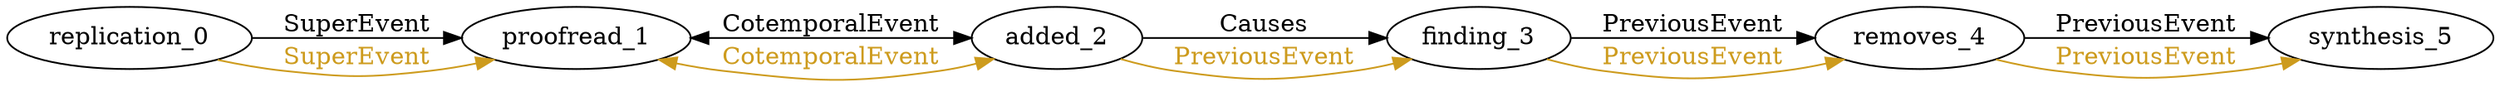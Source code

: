digraph finite_state_machine { 
	rankdir=LR;
	size="50,50";
node0 [label = "replication_0"]
node1 [label = "proofread_1"]
node2 [label = "added_2"]
node3 [label = "finding_3"]
node4 [label = "removes_4"]
node5 [label = "synthesis_5"]
node0 -> node1 [ label = "SuperEvent" fontcolor="black"  color = "Black"];
node0 -> node1 [ label = "SuperEvent" fontcolor="goldenrod3"  color = "goldenrod3"];
node1 -> node2 [ label = "CotemporalEvent" fontcolor="black" dir = "both" color = "Black"];
node1 -> node2 [ label = "CotemporalEvent" fontcolor="goldenrod3" dir = "both" color = "goldenrod3"];
node2 -> node3 [ label = "Causes" fontcolor="black"  color = "Black"];
node2 -> node3 [ label = "PreviousEvent" fontcolor="goldenrod3"  color = "goldenrod3"];
node3 -> node4 [ label = "PreviousEvent" fontcolor="black"  color = "Black"];
node3 -> node4 [ label = "PreviousEvent" fontcolor="goldenrod3"  color = "goldenrod3"];
node4 -> node5 [ label = "PreviousEvent" fontcolor="black"  color = "Black"];
node4 -> node5 [ label = "PreviousEvent" fontcolor="goldenrod3"  color = "goldenrod3"];
}